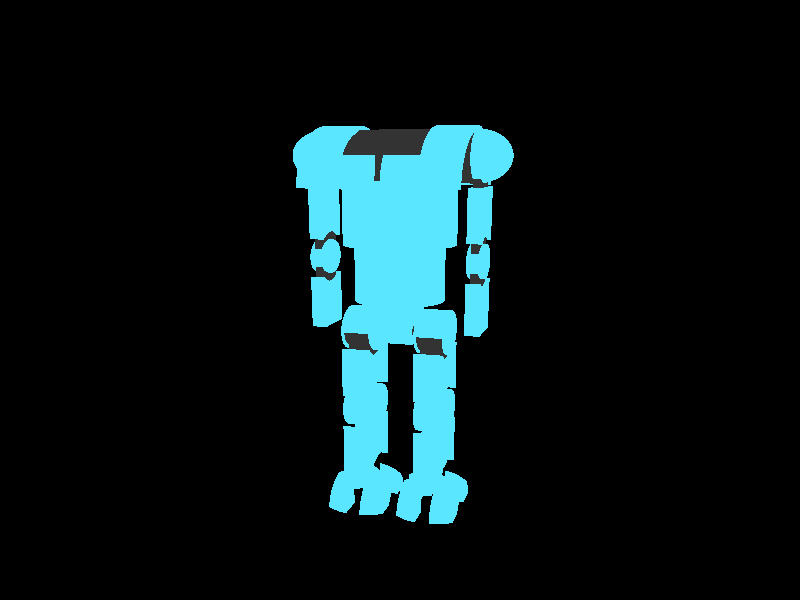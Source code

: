 #declare GreyMetal = texture { pigment { rgb <0.2,0.2,0.2> } };

camera {
	location <3,6.5,-10>
	look_at <0,4,0>
	up <0,1,0>
	right<1,0,0>
}

light_source { 
	<1,7,-8> 
	color rgb<1,1,1>
	//area_light <5, 0, 0> <0, 5, 0> 5 5
	 
}   

// ===== COLOURED OBJECTS =====
union {
	// Top torso section
	difference {
		cylinder {
			<-1,6,0>,
			<1,6,0>,
			1
		}
		
		union {
			cylinder {
				<-1.1,6,0>,
				<1.1,6,0>,
				0.9
			}
			
			box { 
				<-0.5,6,-0.85>, 
				<0.5,7,0.85>
			}
			
			box { 
				<-1.1,5,-1>, 
				<1.1,6,1>
			}
			
			box {
				<-0.05, 7, 0>
				<0.05, 5, -1>
			}
			
			difference {
			
				cylinder {
					<-0.75,6,0>,
					<-0.7,6,0>,
					1.1
				}
				
				cylinder {
					<-0.75,6,0>,
					<-0.7,6,0>,
					0.97
				}
			}
			
			difference {
					
				cylinder {
					<0.75,6,0>,
					<0.7,6,0>,
					1.1
				}
				
				cylinder {
					<0.75,6,0>,
					<0.7,6,0>,
					0.97
				}
			}
		}
	}
	
	// Right shoulder
	sphere {
		<-1,6.5,0>
		0.44
	}
	
	// Left shoulder
	sphere {
		<1,6.5,0>
		0.44
	}
	
	// Arm definition
	#declare arm =
	union {
		// Left upper arm
		difference {
			box {
				<0.95,6,0.3>
				<1.15,4.75,-0.3>
			}
			
			cylinder {
				<0.9,4.75,0>
				<1.2,4.75,0>
				0.45
			}
		}
		
		// Left elbow
		cylinder {
			<0.95,4.75,0>
			<1.15,4.75,0>
			0.3
		}
		
		// Left lower arm
		difference {
			box {
				<0.95,4.75,0.3>
				<1.15,3.5,-0.3>
			}
			
			cylinder {
				<0.9,4.75,0>
				<1.2,4.75,0>
				0.45
			}
		}
	}

	// Left arm
	object { arm }
	
	// Right arm
	object {
		arm
		scale <-1,1,1>
	}
	/*
	// Right upper arm
	difference {
		box {
			<-0.95,6,0.3>
			<-1.15,4.75,-0.3>
		}
		
		cylinder {
			<-0.9,4.75,0>
			<-1.2,4.75,0>
			0.45
		}
	}
	
	// Right elbow
	cylinder {
		<-0.95,4.75,0>
		<-1.15,4.75,0>
		0.3
	}
	
	// Right lower arm
	difference {
		box {
			<-0.95,4.75,0.3>
			<-1.15,3.5,-0.3>
		}
		
		cylinder {
			<-0.9,4.75,0>
			<-1.2,4.75,0>
			0.45
		}
	}
	*/

	// Middle torso section 
	difference
	{
		cylinder {
			<0,6.1,0>,
			<0,5,0>,
			0.75
		}
		
		difference {
			union {
				box {
					<-0.5, 6.2, 1>
					<-0.55, 4.9, -1>
				}
				
				box {
					<0.5, 6.2, 1>
					<0.55, 4.9, -1>
				}
			}
			
			cylinder {
				<0, 6.2, 0>
				<0, 4.9, 0>
				0.7
			}
		}
	}
	
	// Middle torso plate
	intersection {
		cylinder {
			<0, 6.1, 0>
			<0, 5, 0>
			0.85
		}
		
		box {
			<0.4, 5.9, 1>
			<-0.4, 5.2, -1>
		}
	}
	
	// Lower torso section				 
	cylinder {
		<0,5,0>,
		<0,4,0>,
		0.6
	}
	
	// Undercarriage
	cylinder {
		<-0.2,3.7,0>,
		<0.2,3.7,0>,
		0.5
	}
	
	#declare leg =
	union {	
		// Upper leg cylinder
		difference {
			cylinder {
				<0.7,3.45,0>,
				<0.3,3.45,0>,
				0.4
			}
			
			box {
				<0.68,3.45,0.4>
				<0.32,3,-0.4>
			}
		}
		
		cylinder {
			<0.68,3.45,0>
			<0.32,3.45,0>
			0.34
			texture { GreyMetal }
		}
		
		// Leg section
		#local section =
		difference {
			box {
				<0.7,3.45,0.4>
				<0.3,1.95,-0.4>
			}
			
			cylinder {
				<0.71,3.45,0>
				<0.29,3.45,0>
				0.5
			}
			
			cylinder {
				<0.71,1.95,0>
				<0.29,1.95,0>
				0.5
			}
			
			#local strip =
			box {
				<0.71,3.5,-0.3>
				<0.66,1.4,-0.2>
			}
			
			object { strip }
			object { 
				strip
				translate <0,0,0.25>
			}
			object { 
				strip
				translate <0,0,0.5>
			}
		}
		
		// Upper leg section
		object { section }
		
		// Knee
		cylinder {
			<0.7,1.95,0>
			<0.3,1.95,0>
			0.4
		}
		
		// Lower leg section
		object {
			section
			translate <0,-1.5,0>
		}

		// Ankle ball
		sphere {
			<0.5,0.45,0>
			0.2
		}

		// Foot claw
		difference {
			sphere {
				<0.5,0,0>
				0.65
			}

			box {
				<0.4,1,1>
				<0.6,-1,-1>
			}

			box {
				<1,1,0.1>
				<-1,-1,-0.1>
			}

			box {
				<2,0,2>
				<-2,-1,-2>
			}

			box {
				<0.1,1,1>
				<-1,-1,-1>
			}

			box {
				<0.9,1,1>
				<2,-1,-1>
			}

			cylinder {
				<0.5,1,0>
				<0.5,-1,0>
				0.3
			}

			cylinder
			{
				<-1,0,0>
				<1,0,0>
				0.2
			}
		}
		
		// Upper leg struts
		box {
			<0.63,3.45,0.3>
			<0.53,2.5,-0.3>
			texture { GreyMetal }
		}
		
		box {
			<0.47,3.45,0.3>
			<0.37,2.5,-0.3>
			texture { GreyMetal }
		}

	}
	
	object { leg }
	
	object {
	    leg
		scale <-1,0,0>
	}

	texture {
		pigment { color rgb<90/255,230/255,1> }
		finish { specular 1 roughness 0.007 }
	}
}

// ===== GREY OBJECTS =====

union {
	
	// Upper torso shaft
	cylinder {
		<-1,6.5,0>,
		<1,6.5,0>,
		0.44
	} 
	
	// Left upper arm connector
	box {
		<1,4,0.25>
		<1.1,6.5,-0.25>
	}
	
	// Right upper arm connector
	box {
		<-1,4,0.25>
		<-1.1,6.5,-0.25>
	}
	
	// Leg shaft
	cylinder {
		<-0.5,3.45,0>,
		<0.5,3.45,0>,
		0.1
	}
	
	texture {
		pigment { color rgb<0.2,0.2,0.2> }
	}
}
